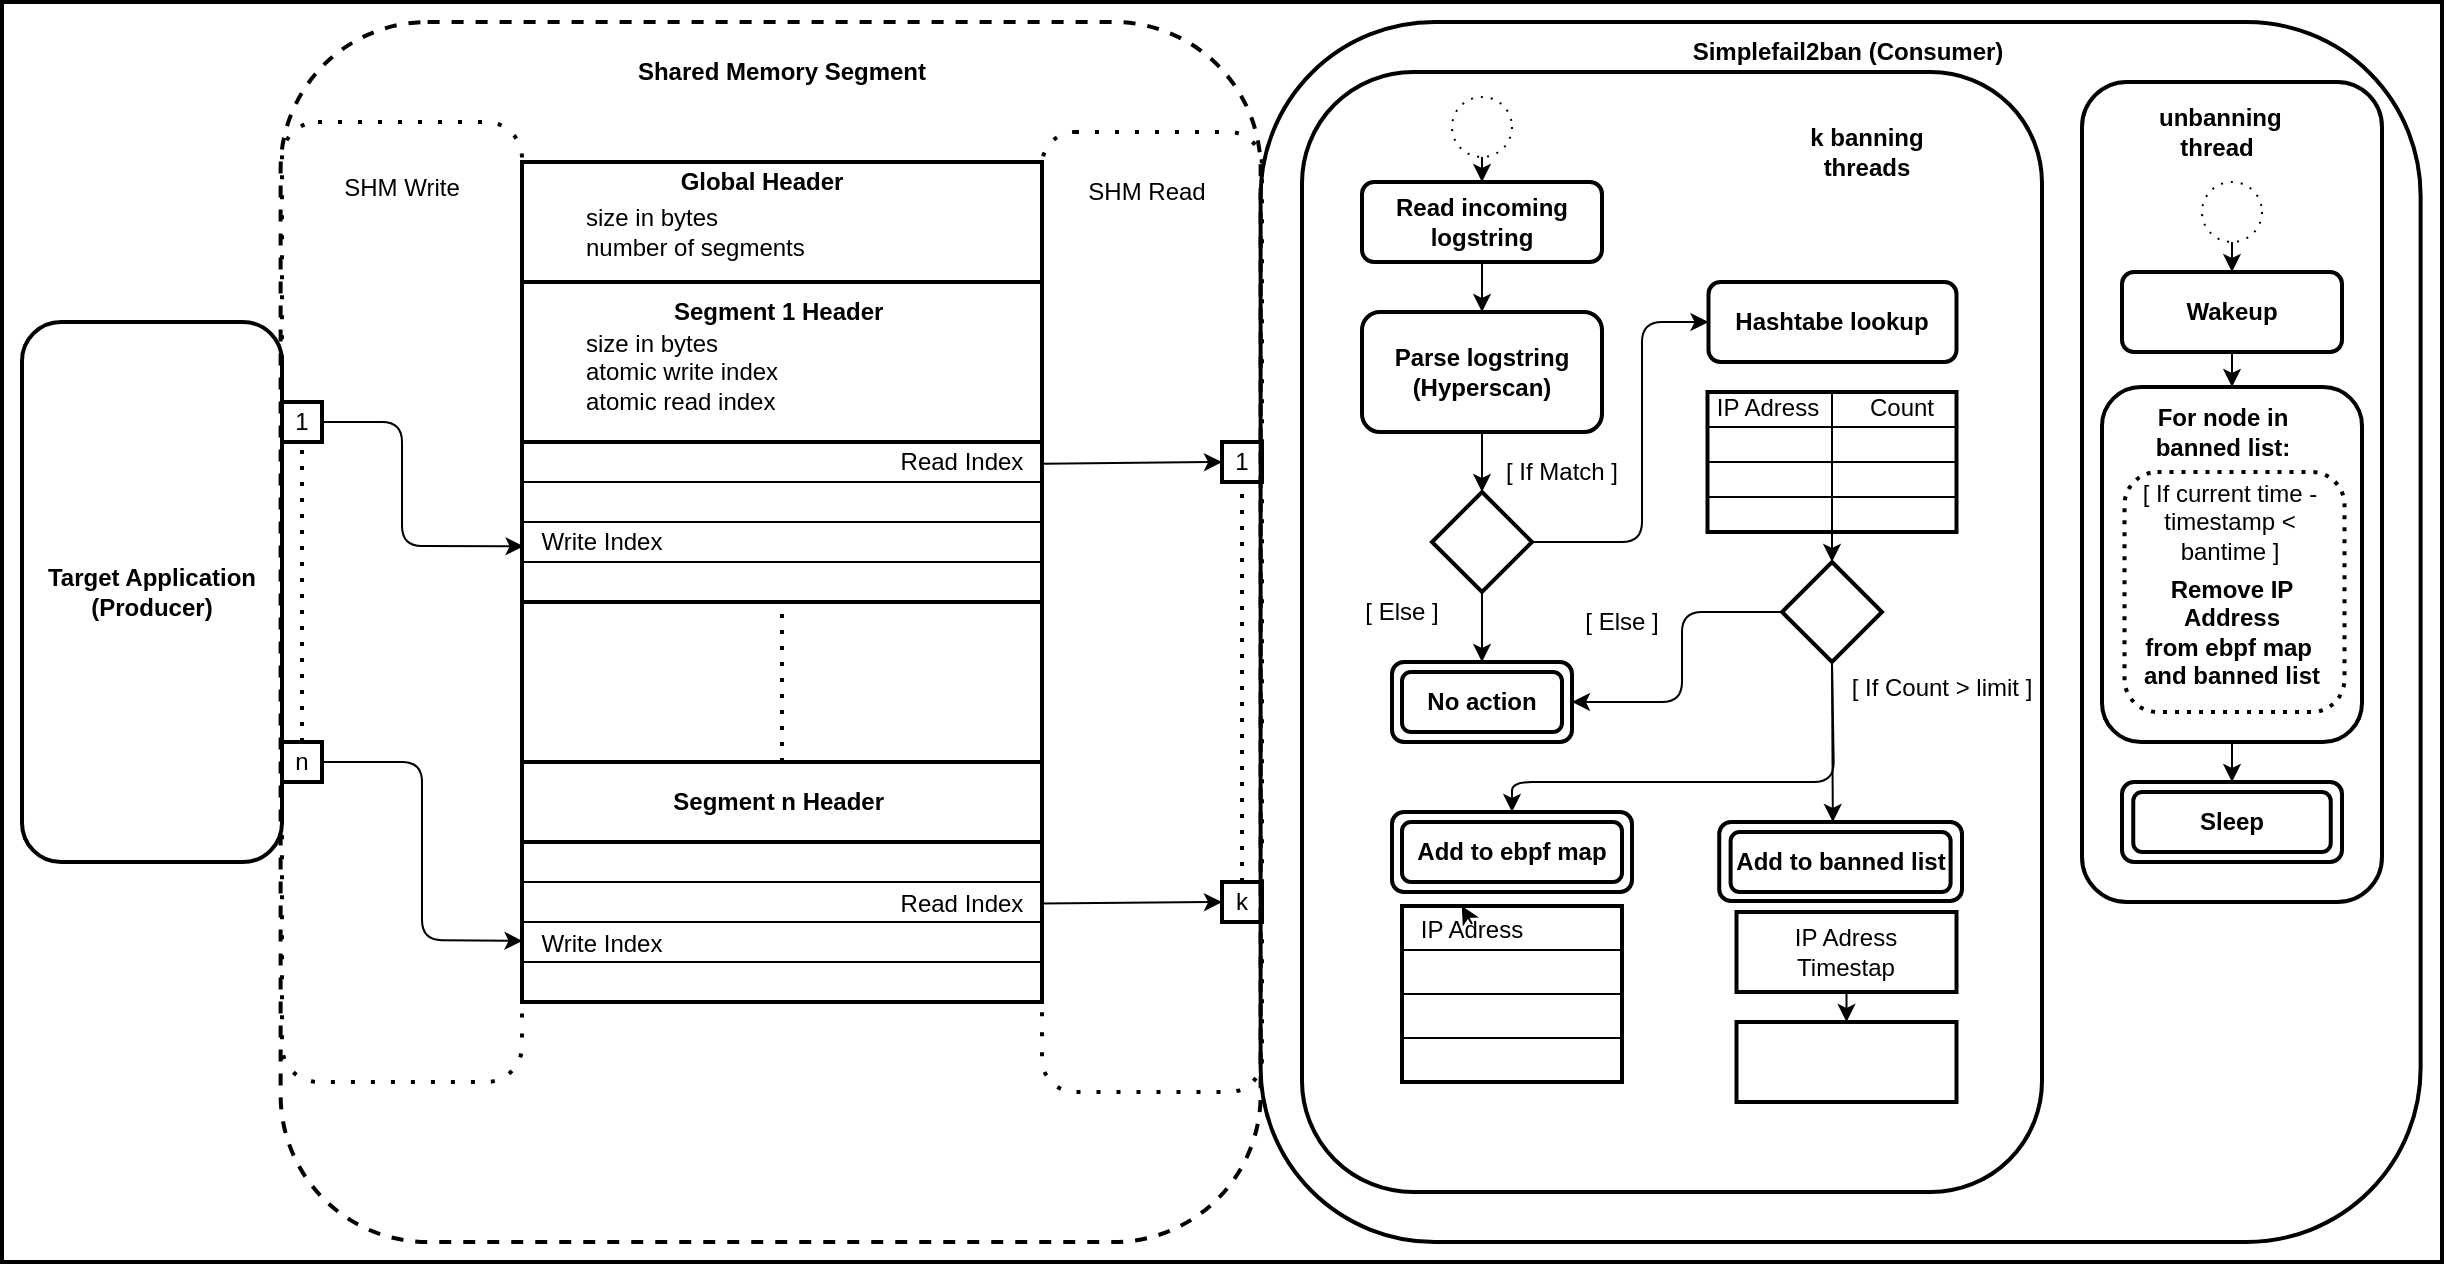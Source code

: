 <mxfile>
    <diagram id="gEE7T17AHYOr94RZqlb_" name="Page-1">
        <mxGraphModel dx="1631" dy="909" grid="1" gridSize="10" guides="1" tooltips="1" connect="1" arrows="1" fold="1" page="1" pageScale="1" pageWidth="827" pageHeight="1169" background="#ffffff" math="0" shadow="0">
            <root>
                <mxCell id="0"/>
                <mxCell id="1" parent="0"/>
                <mxCell id="69" value="" style="rounded=0;whiteSpace=wrap;html=1;labelBackgroundColor=none;strokeColor=#000000;strokeWidth=2;fontSize=12;fontColor=none;fillColor=#FFFFFF;" parent="1" vertex="1">
                    <mxGeometry x="130" y="90" width="1220" height="630" as="geometry"/>
                </mxCell>
                <mxCell id="4" value="&lt;font size=&quot;1&quot;&gt;&lt;b style=&quot;font-size: 12px;&quot;&gt;Target Application&lt;br&gt;(Producer)&lt;br&gt;&lt;/b&gt;&lt;/font&gt;" style="rounded=1;whiteSpace=wrap;html=1;strokeColor=#000000;strokeWidth=2;fontColor=#000000;fillColor=#FFFFFF;" parent="1" vertex="1">
                    <mxGeometry x="140" y="250" width="130" height="270" as="geometry"/>
                </mxCell>
                <mxCell id="148" style="edgeStyle=none;html=1;exitX=0;exitY=0.5;exitDx=0;exitDy=0;entryX=0.003;entryY=0.652;entryDx=0;entryDy=0;entryPerimeter=0;strokeColor=#000000;fontColor=#000000;" parent="1" source="18" target="106" edge="1">
                    <mxGeometry relative="1" as="geometry">
                        <Array as="points">
                            <mxPoint x="330" y="300"/>
                            <mxPoint x="330" y="362"/>
                        </Array>
                    </mxGeometry>
                </mxCell>
                <mxCell id="18" value="1" style="whiteSpace=wrap;html=1;aspect=fixed;strokeColor=#000000;strokeWidth=2;fontSize=12;fontColor=#000000;fillColor=#FFFFFF;direction=west;" parent="1" vertex="1">
                    <mxGeometry x="270" y="290" width="20" height="20" as="geometry"/>
                </mxCell>
                <mxCell id="22" value="n" style="whiteSpace=wrap;html=1;aspect=fixed;strokeColor=#000000;strokeWidth=2;fontSize=12;fontColor=#000000;fillColor=#FFFFFF;direction=west;" parent="1" vertex="1">
                    <mxGeometry x="270" y="460" width="20" height="20" as="geometry"/>
                </mxCell>
                <mxCell id="92" value="" style="rounded=0;whiteSpace=wrap;html=1;fillColor=#FFFFFF;strokeColor=#000000;strokeWidth=2;" parent="1" vertex="1">
                    <mxGeometry x="390" y="170" width="260" height="420" as="geometry"/>
                </mxCell>
                <mxCell id="93" value="&lt;font color=&quot;#000000&quot;&gt;&lt;b&gt;Shared Memory Segment&lt;/b&gt;&lt;/font&gt;" style="text;html=1;strokeColor=none;fillColor=none;align=center;verticalAlign=middle;whiteSpace=wrap;rounded=0;strokeWidth=2;" parent="1" vertex="1">
                    <mxGeometry x="440" y="110" width="160" height="30" as="geometry"/>
                </mxCell>
                <mxCell id="96" value="" style="rounded=0;whiteSpace=wrap;html=1;strokeColor=#000000;strokeWidth=2;fontColor=#000000;fillColor=#FFFFFF;align=left;" parent="1" vertex="1">
                    <mxGeometry x="390" y="170" width="260" height="60" as="geometry"/>
                </mxCell>
                <mxCell id="100" value="&lt;b&gt;Global Header&lt;/b&gt;" style="text;html=1;strokeColor=none;fillColor=none;align=center;verticalAlign=middle;whiteSpace=wrap;rounded=0;strokeWidth=2;fontColor=#000000;" parent="1" vertex="1">
                    <mxGeometry x="380" y="170" width="260" height="20" as="geometry"/>
                </mxCell>
                <mxCell id="101" value="&lt;div style=&quot;&quot;&gt;&lt;span style=&quot;background-color: initial;&quot;&gt;size in bytes&lt;/span&gt;&lt;/div&gt;&lt;span style=&quot;&quot;&gt;number of segments&amp;nbsp;&lt;/span&gt;" style="text;html=1;strokeColor=none;fillColor=none;align=left;verticalAlign=middle;whiteSpace=wrap;rounded=0;strokeWidth=2;fontColor=#000000;" parent="1" vertex="1">
                    <mxGeometry x="420" y="190" width="180" height="30" as="geometry"/>
                </mxCell>
                <mxCell id="102" value="" style="rounded=0;whiteSpace=wrap;html=1;strokeColor=#000000;strokeWidth=2;fontColor=#000000;fillColor=#FFFFFF;" parent="1" vertex="1">
                    <mxGeometry x="390" y="230" width="260" height="80" as="geometry"/>
                </mxCell>
                <mxCell id="103" value="&lt;b&gt;Segment 1 Header&amp;nbsp;&lt;/b&gt;" style="text;html=1;strokeColor=none;fillColor=none;align=center;verticalAlign=middle;whiteSpace=wrap;rounded=0;strokeWidth=2;fontColor=#000000;" parent="1" vertex="1">
                    <mxGeometry x="390" y="230" width="260" height="30" as="geometry"/>
                </mxCell>
                <mxCell id="104" value="&lt;div style=&quot;&quot;&gt;&lt;span style=&quot;background-color: initial;&quot;&gt;size in bytes&lt;/span&gt;&lt;/div&gt;&lt;span style=&quot;&quot;&gt;atomic write index&lt;br&gt;atomic read index&amp;nbsp;&lt;/span&gt;" style="text;html=1;strokeColor=none;fillColor=none;align=left;verticalAlign=middle;whiteSpace=wrap;rounded=0;strokeWidth=2;fontColor=#000000;" parent="1" vertex="1">
                    <mxGeometry x="420" y="260" width="120" height="30" as="geometry"/>
                </mxCell>
                <mxCell id="106" value="" style="rounded=0;whiteSpace=wrap;html=1;strokeColor=#000000;strokeWidth=2;fontColor=#000000;fillColor=#FFFFFF;" parent="1" vertex="1">
                    <mxGeometry x="390" y="310" width="260" height="80" as="geometry"/>
                </mxCell>
                <mxCell id="107" value="" style="endArrow=none;dashed=1;html=1;dashPattern=1 3;strokeWidth=2;strokeColor=#000000;fontColor=#000000;entryX=0.5;entryY=1;entryDx=0;entryDy=0;exitX=0.5;exitY=0;exitDx=0;exitDy=0;" parent="1" source="108" target="106" edge="1">
                    <mxGeometry width="50" height="50" relative="1" as="geometry">
                        <mxPoint x="510" y="480" as="sourcePoint"/>
                        <mxPoint x="560" y="430" as="targetPoint"/>
                    </mxGeometry>
                </mxCell>
                <mxCell id="141" style="edgeStyle=none;html=1;exitX=0.5;exitY=0;exitDx=0;exitDy=0;strokeColor=#000000;fontColor=#000000;" parent="1" source="108" edge="1">
                    <mxGeometry relative="1" as="geometry">
                        <mxPoint x="519.862" y="490" as="targetPoint"/>
                    </mxGeometry>
                </mxCell>
                <mxCell id="108" value="&lt;b&gt;Segment n Header&amp;nbsp;&lt;/b&gt;" style="rounded=0;whiteSpace=wrap;html=1;strokeColor=#000000;strokeWidth=2;fontColor=#000000;fillColor=#FFFFFF;" parent="1" vertex="1">
                    <mxGeometry x="390" y="470" width="260" height="40" as="geometry"/>
                </mxCell>
                <mxCell id="112" value="" style="rounded=0;whiteSpace=wrap;html=1;strokeColor=#000000;strokeWidth=2;fontColor=#000000;fillColor=#FFFFFF;" parent="1" vertex="1">
                    <mxGeometry x="390" y="510" width="260" height="80" as="geometry"/>
                </mxCell>
                <mxCell id="120" value="&lt;b&gt;Simplefail2ban (Consumer)&lt;/b&gt;" style="text;html=1;strokeColor=none;fillColor=none;align=center;verticalAlign=middle;whiteSpace=wrap;rounded=0;strokeWidth=2;fontColor=#000000;" parent="1" vertex="1">
                    <mxGeometry x="957.75" y="100" width="190" height="30" as="geometry"/>
                </mxCell>
                <mxCell id="122" value="" style="endArrow=none;dashed=1;html=1;dashPattern=1 3;strokeWidth=2;strokeColor=#000000;fontColor=#000000;entryX=0.5;entryY=0;entryDx=0;entryDy=0;exitX=0.5;exitY=1;exitDx=0;exitDy=0;" parent="1" source="22" target="18" edge="1">
                    <mxGeometry width="50" height="50" relative="1" as="geometry">
                        <mxPoint x="280" y="420" as="sourcePoint"/>
                        <mxPoint x="330" y="370" as="targetPoint"/>
                    </mxGeometry>
                </mxCell>
                <mxCell id="123" value="1" style="whiteSpace=wrap;html=1;aspect=fixed;strokeColor=#000000;strokeWidth=2;fontSize=12;fontColor=#000000;fillColor=#FFFFFF;direction=west;" parent="1" vertex="1">
                    <mxGeometry x="740" y="310" width="20" height="20" as="geometry"/>
                </mxCell>
                <mxCell id="125" value="k" style="whiteSpace=wrap;html=1;aspect=fixed;strokeColor=#000000;strokeWidth=2;fontSize=12;fontColor=#000000;fillColor=#FFFFFF;direction=west;" parent="1" vertex="1">
                    <mxGeometry x="740" y="530" width="20" height="20" as="geometry"/>
                </mxCell>
                <mxCell id="130" value="" style="endArrow=none;dashed=1;html=1;dashPattern=1 3;strokeWidth=2;strokeColor=#000000;fontColor=#000000;entryX=0.5;entryY=0;entryDx=0;entryDy=0;exitX=0.5;exitY=1;exitDx=0;exitDy=0;" parent="1" source="125" target="123" edge="1">
                    <mxGeometry width="50" height="50" relative="1" as="geometry">
                        <mxPoint x="790" y="430" as="sourcePoint"/>
                        <mxPoint x="840" y="380" as="targetPoint"/>
                    </mxGeometry>
                </mxCell>
                <mxCell id="138" value="" style="endArrow=none;html=1;strokeColor=#000000;fontColor=#000000;exitX=0;exitY=0.25;exitDx=0;exitDy=0;entryX=1;entryY=0.25;entryDx=0;entryDy=0;" parent="1" source="106" target="106" edge="1">
                    <mxGeometry width="50" height="50" relative="1" as="geometry">
                        <mxPoint x="460" y="380" as="sourcePoint"/>
                        <mxPoint x="510" y="330" as="targetPoint"/>
                    </mxGeometry>
                </mxCell>
                <mxCell id="139" value="" style="endArrow=none;html=1;strokeColor=#000000;fontColor=#000000;entryX=1;entryY=0.5;entryDx=0;entryDy=0;" parent="1" target="106" edge="1">
                    <mxGeometry width="50" height="50" relative="1" as="geometry">
                        <mxPoint x="390" y="350" as="sourcePoint"/>
                        <mxPoint x="500" y="350" as="targetPoint"/>
                    </mxGeometry>
                </mxCell>
                <mxCell id="140" value="" style="endArrow=none;html=1;strokeColor=#000000;fontColor=#000000;entryX=0;entryY=0.75;entryDx=0;entryDy=0;exitX=1;exitY=0.75;exitDx=0;exitDy=0;" parent="1" source="106" target="106" edge="1">
                    <mxGeometry width="50" height="50" relative="1" as="geometry">
                        <mxPoint x="430" y="420" as="sourcePoint"/>
                        <mxPoint x="480" y="370" as="targetPoint"/>
                    </mxGeometry>
                </mxCell>
                <mxCell id="143" value="" style="endArrow=none;html=1;strokeColor=#000000;fontColor=#000000;exitX=0;exitY=0.25;exitDx=0;exitDy=0;entryX=1;entryY=0.25;entryDx=0;entryDy=0;" parent="1" source="112" target="112" edge="1">
                    <mxGeometry width="50" height="50" relative="1" as="geometry">
                        <mxPoint x="450" y="600" as="sourcePoint"/>
                        <mxPoint x="500" y="550" as="targetPoint"/>
                    </mxGeometry>
                </mxCell>
                <mxCell id="144" value="" style="endArrow=none;html=1;strokeColor=#000000;fontColor=#000000;exitX=0;exitY=0.5;exitDx=0;exitDy=0;entryX=1;entryY=0.5;entryDx=0;entryDy=0;" parent="1" source="112" target="112" edge="1">
                    <mxGeometry width="50" height="50" relative="1" as="geometry">
                        <mxPoint x="400" y="540" as="sourcePoint"/>
                        <mxPoint x="660" y="540" as="targetPoint"/>
                    </mxGeometry>
                </mxCell>
                <mxCell id="145" value="" style="endArrow=none;html=1;strokeColor=#000000;fontColor=#000000;exitX=0;exitY=0.75;exitDx=0;exitDy=0;entryX=1;entryY=0.75;entryDx=0;entryDy=0;" parent="1" source="112" target="112" edge="1">
                    <mxGeometry width="50" height="50" relative="1" as="geometry">
                        <mxPoint x="400" y="560" as="sourcePoint"/>
                        <mxPoint x="660" y="560" as="targetPoint"/>
                    </mxGeometry>
                </mxCell>
                <mxCell id="149" value="" style="endArrow=classic;html=1;strokeColor=#000000;fontColor=#000000;exitX=0;exitY=0.5;exitDx=0;exitDy=0;entryX=0.001;entryY=0.618;entryDx=0;entryDy=0;entryPerimeter=0;" parent="1" source="22" target="112" edge="1">
                    <mxGeometry width="50" height="50" relative="1" as="geometry">
                        <mxPoint x="320" y="550" as="sourcePoint"/>
                        <mxPoint x="370" y="500" as="targetPoint"/>
                        <Array as="points">
                            <mxPoint x="340" y="470"/>
                            <mxPoint x="340" y="559"/>
                        </Array>
                    </mxGeometry>
                </mxCell>
                <mxCell id="151" value="" style="endArrow=classic;html=1;strokeColor=#000000;fontColor=#000000;exitX=1.001;exitY=0.136;exitDx=0;exitDy=0;exitPerimeter=0;entryX=1;entryY=0.5;entryDx=0;entryDy=0;" parent="1" source="106" target="123" edge="1">
                    <mxGeometry width="50" height="50" relative="1" as="geometry">
                        <mxPoint x="670" y="400" as="sourcePoint"/>
                        <mxPoint x="720" y="350" as="targetPoint"/>
                    </mxGeometry>
                </mxCell>
                <mxCell id="152" value="" style="endArrow=classic;html=1;strokeColor=#000000;fontColor=#000000;exitX=0.998;exitY=0.385;exitDx=0;exitDy=0;exitPerimeter=0;entryX=1;entryY=0.5;entryDx=0;entryDy=0;" parent="1" source="112" target="125" edge="1">
                    <mxGeometry width="50" height="50" relative="1" as="geometry">
                        <mxPoint x="670" y="580" as="sourcePoint"/>
                        <mxPoint x="720" y="530" as="targetPoint"/>
                    </mxGeometry>
                </mxCell>
                <mxCell id="153" value="&lt;b&gt;Read incoming logstring&lt;/b&gt;" style="rounded=1;whiteSpace=wrap;html=1;strokeColor=#000000;strokeWidth=2;fontColor=#000000;fillColor=#FFFFFF;" parent="1" vertex="1">
                    <mxGeometry x="810" y="180" width="120" height="40" as="geometry"/>
                </mxCell>
                <mxCell id="155" value="&lt;b&gt;Parse logstring&lt;br&gt;(Hyperscan)&lt;br&gt;&lt;/b&gt;" style="rounded=1;whiteSpace=wrap;html=1;strokeColor=#000000;strokeWidth=2;fontColor=#000000;fillColor=#FFFFFF;" parent="1" vertex="1">
                    <mxGeometry x="810" y="245" width="120" height="60" as="geometry"/>
                </mxCell>
                <mxCell id="156" value="" style="endArrow=classic;html=1;strokeColor=#000000;fontColor=#000000;entryX=0.5;entryY=0;entryDx=0;entryDy=0;exitX=0.5;exitY=1;exitDx=0;exitDy=0;" parent="1" source="153" target="155" edge="1">
                    <mxGeometry width="50" height="50" relative="1" as="geometry">
                        <mxPoint x="940" y="260" as="sourcePoint"/>
                        <mxPoint x="970" y="260" as="targetPoint"/>
                    </mxGeometry>
                </mxCell>
                <mxCell id="157" value="" style="rhombus;whiteSpace=wrap;html=1;strokeColor=#000000;strokeWidth=2;fontColor=#000000;fillColor=#FFFFFF;" parent="1" vertex="1">
                    <mxGeometry x="845" y="335" width="50" height="50" as="geometry"/>
                </mxCell>
                <mxCell id="158" value="" style="endArrow=classic;html=1;strokeColor=#000000;fontColor=#000000;exitX=0.5;exitY=1;exitDx=0;exitDy=0;entryX=0.5;entryY=0;entryDx=0;entryDy=0;" parent="1" source="155" target="157" edge="1">
                    <mxGeometry width="50" height="50" relative="1" as="geometry">
                        <mxPoint x="940" y="420" as="sourcePoint"/>
                        <mxPoint x="990" y="370" as="targetPoint"/>
                    </mxGeometry>
                </mxCell>
                <mxCell id="162" value="&lt;b&gt;No action&lt;/b&gt;" style="rounded=1;whiteSpace=wrap;html=1;strokeColor=#000000;strokeWidth=2;fontColor=#000000;fillColor=none;" parent="1" vertex="1">
                    <mxGeometry x="825" y="420" width="90" height="40" as="geometry"/>
                </mxCell>
                <mxCell id="163" value="" style="endArrow=classic;html=1;strokeColor=#000000;fontColor=#000000;exitX=0.5;exitY=1;exitDx=0;exitDy=0;entryX=0.5;entryY=0;entryDx=0;entryDy=0;" parent="1" source="157" target="162" edge="1">
                    <mxGeometry width="50" height="50" relative="1" as="geometry">
                        <mxPoint x="630" y="360" as="sourcePoint"/>
                        <mxPoint x="680" y="310" as="targetPoint"/>
                    </mxGeometry>
                </mxCell>
                <mxCell id="165" value="[ Else ]" style="text;html=1;strokeColor=none;fillColor=none;align=center;verticalAlign=middle;whiteSpace=wrap;rounded=0;strokeWidth=2;fontColor=#000000;" parent="1" vertex="1">
                    <mxGeometry x="800" y="380" width="60" height="30" as="geometry"/>
                </mxCell>
                <mxCell id="166" value="" style="endArrow=classic;html=1;strokeColor=#000000;fontColor=#000000;exitX=1;exitY=0.5;exitDx=0;exitDy=0;entryX=0;entryY=0.5;entryDx=0;entryDy=0;" parent="1" source="157" target="230" edge="1">
                    <mxGeometry width="50" height="50" relative="1" as="geometry">
                        <mxPoint x="1010" y="460" as="sourcePoint"/>
                        <mxPoint x="1060" y="410" as="targetPoint"/>
                        <Array as="points">
                            <mxPoint x="950" y="360"/>
                            <mxPoint x="950" y="250"/>
                        </Array>
                    </mxGeometry>
                </mxCell>
                <mxCell id="168" value="" style="rounded=0;whiteSpace=wrap;html=1;strokeColor=#000000;strokeWidth=2;fontColor=#000000;fillColor=none;" parent="1" vertex="1">
                    <mxGeometry x="982.75" y="285" width="124.5" height="70" as="geometry"/>
                </mxCell>
                <mxCell id="171" value="" style="endArrow=none;html=1;strokeColor=#000000;fontColor=#000000;exitX=0;exitY=0.25;exitDx=0;exitDy=0;entryX=1;entryY=0.25;entryDx=0;entryDy=0;" parent="1" source="168" target="168" edge="1">
                    <mxGeometry width="50" height="50" relative="1" as="geometry">
                        <mxPoint x="1130" y="260" as="sourcePoint"/>
                        <mxPoint x="1180" y="210" as="targetPoint"/>
                    </mxGeometry>
                </mxCell>
                <mxCell id="172" value="" style="endArrow=none;html=1;strokeColor=#000000;fontColor=#000000;exitX=0;exitY=0.5;exitDx=0;exitDy=0;entryX=1;entryY=0.5;entryDx=0;entryDy=0;" parent="1" source="168" target="168" edge="1">
                    <mxGeometry width="50" height="50" relative="1" as="geometry">
                        <mxPoint x="1090" y="245" as="sourcePoint"/>
                        <mxPoint x="1240" y="245" as="targetPoint"/>
                    </mxGeometry>
                </mxCell>
                <mxCell id="173" value="" style="endArrow=none;html=1;strokeColor=#000000;fontColor=#000000;entryX=1;entryY=0.75;entryDx=0;entryDy=0;exitX=0;exitY=0.75;exitDx=0;exitDy=0;" parent="1" source="168" target="168" edge="1">
                    <mxGeometry width="50" height="50" relative="1" as="geometry">
                        <mxPoint x="1080" y="270" as="sourcePoint"/>
                        <mxPoint x="1130" y="220" as="targetPoint"/>
                    </mxGeometry>
                </mxCell>
                <mxCell id="175" value="IP Adress" style="text;html=1;strokeColor=none;fillColor=none;align=center;verticalAlign=middle;whiteSpace=wrap;rounded=0;strokeWidth=2;fontColor=#000000;" parent="1" vertex="1">
                    <mxGeometry x="983.25" y="290" width="60" height="5" as="geometry"/>
                </mxCell>
                <mxCell id="176" value="Count" style="text;html=1;strokeColor=none;fillColor=none;align=center;verticalAlign=middle;whiteSpace=wrap;rounded=0;strokeWidth=2;fontColor=#000000;" parent="1" vertex="1">
                    <mxGeometry x="1050" y="290" width="60" height="5" as="geometry"/>
                </mxCell>
                <mxCell id="178" value="[ If Match ]" style="text;html=1;strokeColor=none;fillColor=none;align=center;verticalAlign=middle;whiteSpace=wrap;rounded=0;strokeWidth=2;fontColor=#000000;" parent="1" vertex="1">
                    <mxGeometry x="880" y="310" width="60" height="30" as="geometry"/>
                </mxCell>
                <mxCell id="179" value="" style="endArrow=classic;html=1;strokeColor=#000000;fontColor=#000000;entryX=0.5;entryY=0;entryDx=0;entryDy=0;exitX=0.5;exitY=1;exitDx=0;exitDy=0;" parent="1" target="180" edge="1" source="168">
                    <mxGeometry width="50" height="50" relative="1" as="geometry">
                        <mxPoint x="1120" y="260" as="sourcePoint"/>
                        <mxPoint x="1200" y="310" as="targetPoint"/>
                    </mxGeometry>
                </mxCell>
                <mxCell id="180" value="" style="rhombus;whiteSpace=wrap;html=1;strokeColor=#000000;strokeWidth=2;fontColor=#000000;fillColor=#FFFFFF;" parent="1" vertex="1">
                    <mxGeometry x="1020" y="370" width="50" height="50" as="geometry"/>
                </mxCell>
                <mxCell id="182" value="[ If Count &amp;gt; limit ]" style="text;html=1;strokeColor=none;fillColor=none;align=center;verticalAlign=middle;whiteSpace=wrap;rounded=0;strokeWidth=2;fontColor=#000000;" parent="1" vertex="1">
                    <mxGeometry x="1050" y="420" width="100" height="25" as="geometry"/>
                </mxCell>
                <mxCell id="184" value="" style="endArrow=classic;html=1;strokeColor=#000000;fontColor=#000000;exitX=0;exitY=0.5;exitDx=0;exitDy=0;entryX=1;entryY=0.5;entryDx=0;entryDy=0;" parent="1" source="180" target="162" edge="1">
                    <mxGeometry width="50" height="50" relative="1" as="geometry">
                        <mxPoint x="1090" y="520" as="sourcePoint"/>
                        <mxPoint x="1140" y="470" as="targetPoint"/>
                        <Array as="points">
                            <mxPoint x="970" y="395"/>
                            <mxPoint x="970" y="440"/>
                        </Array>
                    </mxGeometry>
                </mxCell>
                <mxCell id="185" value="[ Else ]" style="text;html=1;strokeColor=none;fillColor=none;align=center;verticalAlign=middle;whiteSpace=wrap;rounded=0;strokeWidth=2;fontColor=#000000;" parent="1" vertex="1">
                    <mxGeometry x="890" y="385" width="100" height="30" as="geometry"/>
                </mxCell>
                <mxCell id="186" value="" style="rounded=0;whiteSpace=wrap;html=1;strokeColor=#000000;strokeWidth=2;fontColor=#000000;fillColor=none;" parent="1" vertex="1">
                    <mxGeometry x="830" y="542" width="110" height="88" as="geometry"/>
                </mxCell>
                <mxCell id="189" value="" style="endArrow=none;html=1;strokeColor=#000000;fontColor=#000000;exitX=0;exitY=0.25;exitDx=0;exitDy=0;entryX=1;entryY=0.25;entryDx=0;entryDy=0;" parent="1" source="186" target="186" edge="1">
                    <mxGeometry width="50" height="50" relative="1" as="geometry">
                        <mxPoint x="1110" y="660" as="sourcePoint"/>
                        <mxPoint x="1200" y="580" as="targetPoint"/>
                    </mxGeometry>
                </mxCell>
                <mxCell id="213" style="edgeStyle=none;html=1;exitX=0.5;exitY=0;exitDx=0;exitDy=0;fontColor=#000000;" edge="1" parent="1" source="193" target="186">
                    <mxGeometry relative="1" as="geometry"/>
                </mxCell>
                <mxCell id="193" value="IP Adress" style="text;html=1;strokeColor=none;fillColor=none;align=center;verticalAlign=middle;whiteSpace=wrap;rounded=0;strokeWidth=2;fontColor=#000000;" parent="1" vertex="1">
                    <mxGeometry x="835" y="551" width="60" height="5" as="geometry"/>
                </mxCell>
                <mxCell id="195" value="IP Adress&lt;br&gt;Timestap" style="rounded=0;whiteSpace=wrap;html=1;strokeColor=#000000;strokeWidth=2;fontColor=#000000;fillColor=none;" parent="1" vertex="1">
                    <mxGeometry x="997.25" y="545" width="110" height="40" as="geometry"/>
                </mxCell>
                <mxCell id="196" value="" style="rounded=0;whiteSpace=wrap;html=1;strokeColor=#000000;strokeWidth=2;fontColor=#000000;fillColor=none;" parent="1" vertex="1">
                    <mxGeometry x="997.25" y="600" width="110" height="40" as="geometry"/>
                </mxCell>
                <mxCell id="197" value="" style="endArrow=classic;html=1;strokeColor=#000000;fontColor=#000000;exitX=0.5;exitY=1;exitDx=0;exitDy=0;entryX=0.5;entryY=0;entryDx=0;entryDy=0;" parent="1" source="195" target="196" edge="1">
                    <mxGeometry width="50" height="50" relative="1" as="geometry">
                        <mxPoint x="1190" y="530" as="sourcePoint"/>
                        <mxPoint x="1240" y="480" as="targetPoint"/>
                    </mxGeometry>
                </mxCell>
                <mxCell id="205" value="" style="rounded=1;whiteSpace=wrap;html=1;strokeColor=#000000;strokeWidth=2;fontColor=#000000;fillColor=none;dashed=1;" parent="1" vertex="1">
                    <mxGeometry x="269.31" y="100" width="490" height="610" as="geometry"/>
                </mxCell>
                <mxCell id="207" value="&lt;span style=&quot;color: rgb(0, 0, 0);&quot;&gt;Write Index&lt;/span&gt;" style="text;html=1;strokeColor=none;fillColor=none;align=center;verticalAlign=middle;whiteSpace=wrap;rounded=0;dashed=1;dashPattern=1 2;" vertex="1" parent="1">
                    <mxGeometry x="390" y="551" width="80" height="20" as="geometry"/>
                </mxCell>
                <mxCell id="208" value="&lt;span style=&quot;color: rgb(0, 0, 0);&quot;&gt;Read Index&lt;/span&gt;" style="text;html=1;strokeColor=none;fillColor=none;align=center;verticalAlign=middle;whiteSpace=wrap;rounded=0;dashed=1;dashPattern=1 2;" vertex="1" parent="1">
                    <mxGeometry x="570" y="531" width="80" height="20" as="geometry"/>
                </mxCell>
                <mxCell id="209" value="&lt;span style=&quot;color: rgb(0, 0, 0);&quot;&gt;Write Index&lt;/span&gt;" style="text;html=1;strokeColor=none;fillColor=none;align=center;verticalAlign=middle;whiteSpace=wrap;rounded=0;dashed=1;dashPattern=1 2;" vertex="1" parent="1">
                    <mxGeometry x="390" y="350" width="80" height="20" as="geometry"/>
                </mxCell>
                <mxCell id="210" value="&lt;span style=&quot;color: rgb(0, 0, 0);&quot;&gt;Read Index&lt;/span&gt;" style="text;html=1;strokeColor=none;fillColor=none;align=center;verticalAlign=middle;whiteSpace=wrap;rounded=0;dashed=1;dashPattern=1 2;" vertex="1" parent="1">
                    <mxGeometry x="570" y="310" width="80" height="20" as="geometry"/>
                </mxCell>
                <mxCell id="215" value="" style="endArrow=classic;html=1;strokeColor=#000000;fontColor=#000000;exitX=0.5;exitY=1;exitDx=0;exitDy=0;" edge="1" parent="1" source="180">
                    <mxGeometry width="50" height="50" relative="1" as="geometry">
                        <mxPoint x="1062.75" y="580" as="sourcePoint"/>
                        <mxPoint x="1045.421" y="500" as="targetPoint"/>
                    </mxGeometry>
                </mxCell>
                <mxCell id="216" value="" style="endArrow=classic;html=1;strokeColor=#000000;fontColor=#000000;entryX=0.5;entryY=0;entryDx=0;entryDy=0;exitX=0.5;exitY=1;exitDx=0;exitDy=0;" edge="1" parent="1" source="180" target="235">
                    <mxGeometry width="50" height="50" relative="1" as="geometry">
                        <mxPoint x="1050" y="480" as="sourcePoint"/>
                        <mxPoint x="875.5" y="510" as="targetPoint"/>
                        <Array as="points">
                            <mxPoint x="1046" y="480"/>
                            <mxPoint x="885" y="480"/>
                        </Array>
                    </mxGeometry>
                </mxCell>
                <mxCell id="217" value="" style="rounded=1;whiteSpace=wrap;html=1;strokeColor=#000000;strokeWidth=2;fontColor=#000000;fillColor=none;" vertex="1" parent="1">
                    <mxGeometry x="759.31" y="100" width="580" height="610" as="geometry"/>
                </mxCell>
                <mxCell id="218" value="" style="rounded=1;whiteSpace=wrap;html=1;strokeColor=#000000;strokeWidth=2;fontColor=#000000;fillColor=none;dashed=1;dashPattern=1 4;" vertex="1" parent="1">
                    <mxGeometry x="270" y="150" width="120" height="480" as="geometry"/>
                </mxCell>
                <mxCell id="219" value="" style="rounded=1;whiteSpace=wrap;html=1;strokeColor=#000000;strokeWidth=2;fontColor=#000000;fillColor=none;dashed=1;dashPattern=1 4;" vertex="1" parent="1">
                    <mxGeometry x="650" y="155" width="110" height="480" as="geometry"/>
                </mxCell>
                <mxCell id="220" value="SHM Write" style="text;html=1;strokeColor=none;fillColor=none;align=center;verticalAlign=middle;whiteSpace=wrap;rounded=0;dashed=1;dashPattern=1 4;fontColor=#000000;" vertex="1" parent="1">
                    <mxGeometry x="300" y="167.5" width="60" height="30" as="geometry"/>
                </mxCell>
                <mxCell id="221" value="SHM Read" style="text;html=1;strokeColor=none;fillColor=none;align=center;verticalAlign=middle;whiteSpace=wrap;rounded=0;dashed=1;dashPattern=1 4;fontColor=#000000;" vertex="1" parent="1">
                    <mxGeometry x="670" y="170" width="65" height="30" as="geometry"/>
                </mxCell>
                <mxCell id="222" value="" style="rounded=1;whiteSpace=wrap;html=1;strokeColor=#000000;strokeWidth=2;fontColor=#000000;fillColor=none;" vertex="1" parent="1">
                    <mxGeometry x="1170" y="130" width="150" height="410" as="geometry"/>
                </mxCell>
                <mxCell id="225" value="" style="rounded=1;whiteSpace=wrap;html=1;strokeColor=#000000;strokeWidth=2;fontColor=#000000;fillColor=none;" vertex="1" parent="1">
                    <mxGeometry x="780" y="125" width="370" height="560" as="geometry"/>
                </mxCell>
                <mxCell id="226" value="" style="points=[[0.145,0.145,0],[0.5,0,0],[0.855,0.145,0],[1,0.5,0],[0.855,0.855,0],[0.5,1,0],[0.145,0.855,0],[0,0.5,0]];shape=mxgraph.bpmn.event;html=1;verticalLabelPosition=bottom;labelBackgroundColor=#ffffff;verticalAlign=top;align=center;perimeter=ellipsePerimeter;outlineConnect=0;aspect=fixed;outline=standard;symbol=general;dashed=1;dashPattern=1 4;fontColor=#000000;fillColor=default;" vertex="1" parent="1">
                    <mxGeometry x="855" y="137.5" width="30" height="30" as="geometry"/>
                </mxCell>
                <mxCell id="228" value="" style="endArrow=classic;html=1;fontColor=#000000;strokeColor=#000000;exitX=0.5;exitY=1;exitDx=0;exitDy=0;exitPerimeter=0;entryX=0.5;entryY=0;entryDx=0;entryDy=0;" edge="1" parent="1" source="226" target="153">
                    <mxGeometry width="50" height="50" relative="1" as="geometry">
                        <mxPoint x="970" y="240" as="sourcePoint"/>
                        <mxPoint x="1020" y="190" as="targetPoint"/>
                    </mxGeometry>
                </mxCell>
                <mxCell id="230" value="&lt;b&gt;Hashtabe lookup&lt;/b&gt;" style="rounded=1;whiteSpace=wrap;html=1;fontColor=#000000;fillColor=none;strokeColor=#000000;strokeWidth=2;" vertex="1" parent="1">
                    <mxGeometry x="983.25" y="230" width="124" height="40" as="geometry"/>
                </mxCell>
                <mxCell id="233" value="" style="endArrow=none;html=1;strokeColor=#000000;fontColor=#000000;entryX=0.5;entryY=0;entryDx=0;entryDy=0;exitX=0.5;exitY=1;exitDx=0;exitDy=0;" edge="1" parent="1" source="168" target="168">
                    <mxGeometry width="50" height="50" relative="1" as="geometry">
                        <mxPoint x="1040" y="360" as="sourcePoint"/>
                        <mxPoint x="1090" y="310" as="targetPoint"/>
                    </mxGeometry>
                </mxCell>
                <mxCell id="235" value="&lt;b&gt;Add to ebpf map&lt;/b&gt;" style="rounded=1;whiteSpace=wrap;html=1;strokeColor=#000000;strokeWidth=2;fontColor=#000000;fillColor=none;shadow=0;glass=0;" vertex="1" parent="1">
                    <mxGeometry x="825" y="495" width="120" height="40" as="geometry"/>
                </mxCell>
                <mxCell id="236" value="&lt;b&gt;Add to banned list&lt;/b&gt;" style="rounded=1;whiteSpace=wrap;html=1;strokeColor=#000000;strokeWidth=2;fontColor=#000000;fillColor=none;" vertex="1" parent="1">
                    <mxGeometry x="988.62" y="500" width="121.38" height="39.5" as="geometry"/>
                </mxCell>
                <mxCell id="238" value="&lt;b&gt;k banning threads&lt;/b&gt;" style="text;html=1;strokeColor=none;fillColor=none;align=center;verticalAlign=middle;whiteSpace=wrap;rounded=0;strokeWidth=2;fontColor=#000000;" vertex="1" parent="1">
                    <mxGeometry x="1015" y="150" width="95" height="30" as="geometry"/>
                </mxCell>
                <mxCell id="239" value="" style="endArrow=none;html=1;strokeColor=#000000;fontColor=#000000;exitX=0;exitY=0.5;exitDx=0;exitDy=0;entryX=1;entryY=0.5;entryDx=0;entryDy=0;" edge="1" parent="1" source="186" target="186">
                    <mxGeometry width="50" height="50" relative="1" as="geometry">
                        <mxPoint x="840" y="574" as="sourcePoint"/>
                        <mxPoint x="950" y="574" as="targetPoint"/>
                    </mxGeometry>
                </mxCell>
                <mxCell id="240" value="" style="endArrow=none;html=1;strokeColor=#000000;fontColor=#000000;exitX=0;exitY=0.75;exitDx=0;exitDy=0;entryX=1;entryY=0.75;entryDx=0;entryDy=0;" edge="1" parent="1" source="186" target="186">
                    <mxGeometry width="50" height="50" relative="1" as="geometry">
                        <mxPoint x="840" y="596" as="sourcePoint"/>
                        <mxPoint x="950" y="596" as="targetPoint"/>
                    </mxGeometry>
                </mxCell>
                <mxCell id="241" value="&lt;b&gt;&amp;nbsp;unbanning thread&lt;/b&gt;" style="text;html=1;strokeColor=none;fillColor=none;align=center;verticalAlign=middle;whiteSpace=wrap;rounded=0;strokeWidth=2;fontColor=#000000;" vertex="1" parent="1">
                    <mxGeometry x="1190" y="140" width="95" height="30" as="geometry"/>
                </mxCell>
                <mxCell id="242" value="" style="points=[[0.145,0.145,0],[0.5,0,0],[0.855,0.145,0],[1,0.5,0],[0.855,0.855,0],[0.5,1,0],[0.145,0.855,0],[0,0.5,0]];shape=mxgraph.bpmn.event;html=1;verticalLabelPosition=bottom;labelBackgroundColor=#ffffff;verticalAlign=top;align=center;perimeter=ellipsePerimeter;outlineConnect=0;aspect=fixed;outline=standard;symbol=general;dashed=1;dashPattern=1 4;fontColor=#000000;fillColor=default;" vertex="1" parent="1">
                    <mxGeometry x="1230" y="180" width="30" height="30" as="geometry"/>
                </mxCell>
                <mxCell id="243" value="&lt;b&gt;Wakeup&lt;/b&gt;" style="rounded=1;whiteSpace=wrap;html=1;strokeColor=#000000;strokeWidth=2;fontColor=#000000;fillColor=#FFFFFF;" vertex="1" parent="1">
                    <mxGeometry x="1190" y="225" width="110" height="40" as="geometry"/>
                </mxCell>
                <mxCell id="244" value="&lt;b&gt;&lt;br&gt;&lt;/b&gt;" style="rounded=1;whiteSpace=wrap;html=1;strokeColor=#000000;strokeWidth=2;fontColor=#000000;fillColor=#FFFFFF;" vertex="1" parent="1">
                    <mxGeometry x="1180" y="282.5" width="130" height="177.5" as="geometry"/>
                </mxCell>
                <mxCell id="247" value="&lt;b&gt;For node in banned list:&lt;/b&gt;" style="text;html=1;strokeColor=none;fillColor=none;align=center;verticalAlign=middle;whiteSpace=wrap;rounded=0;strokeWidth=2;fontColor=#000000;" vertex="1" parent="1">
                    <mxGeometry x="1199" y="290" width="82.5" height="30" as="geometry"/>
                </mxCell>
                <mxCell id="248" value="" style="endArrow=classic;html=1;fontColor=#000000;strokeColor=#000000;exitX=0.5;exitY=1;exitDx=0;exitDy=0;exitPerimeter=0;entryX=0.5;entryY=0;entryDx=0;entryDy=0;" edge="1" parent="1" source="242" target="243">
                    <mxGeometry width="50" height="50" relative="1" as="geometry">
                        <mxPoint x="880" y="177.5" as="sourcePoint"/>
                        <mxPoint x="880" y="190" as="targetPoint"/>
                    </mxGeometry>
                </mxCell>
                <mxCell id="249" value="" style="endArrow=classic;html=1;fontColor=#000000;strokeColor=#000000;exitX=0.5;exitY=1;exitDx=0;exitDy=0;entryX=0.5;entryY=0;entryDx=0;entryDy=0;" edge="1" parent="1" source="243" target="244">
                    <mxGeometry width="50" height="50" relative="1" as="geometry">
                        <mxPoint x="1255" y="220" as="sourcePoint"/>
                        <mxPoint x="1255" y="235" as="targetPoint"/>
                    </mxGeometry>
                </mxCell>
                <mxCell id="250" value="[ If current time -&lt;br&gt;timestamp &amp;lt; bantime ]" style="text;html=1;strokeColor=none;fillColor=none;align=center;verticalAlign=middle;whiteSpace=wrap;rounded=0;strokeWidth=2;fontColor=#000000;" vertex="1" parent="1">
                    <mxGeometry x="1188.75" y="337.5" width="110" height="25" as="geometry"/>
                </mxCell>
                <mxCell id="253" value="&lt;b&gt;Remove IP Address&lt;br&gt;from ebpf map&amp;nbsp;&lt;br&gt;and banned list&lt;/b&gt;" style="text;html=1;strokeColor=none;fillColor=none;align=center;verticalAlign=middle;whiteSpace=wrap;rounded=0;strokeWidth=2;fontColor=#000000;" vertex="1" parent="1">
                    <mxGeometry x="1191.25" y="390" width="107.5" height="30" as="geometry"/>
                </mxCell>
                <mxCell id="254" value="" style="rounded=1;whiteSpace=wrap;html=1;strokeColor=#000000;strokeWidth=2;fontColor=#000000;fillColor=none;dashed=1;dashPattern=1 2;" vertex="1" parent="1">
                    <mxGeometry x="1191.25" y="325" width="110" height="120" as="geometry"/>
                </mxCell>
                <mxCell id="255" value="&lt;b&gt;Sleep&lt;/b&gt;" style="rounded=1;whiteSpace=wrap;html=1;strokeColor=#000000;strokeWidth=2;fontColor=#000000;fillColor=#FFFFFF;" vertex="1" parent="1">
                    <mxGeometry x="1190" y="480" width="110" height="40" as="geometry"/>
                </mxCell>
                <mxCell id="256" value="" style="endArrow=classic;html=1;fontColor=#000000;strokeColor=#000000;exitX=0.5;exitY=1;exitDx=0;exitDy=0;entryX=0.5;entryY=0;entryDx=0;entryDy=0;" edge="1" parent="1" source="244" target="255">
                    <mxGeometry width="50" height="50" relative="1" as="geometry">
                        <mxPoint x="1255" y="275" as="sourcePoint"/>
                        <mxPoint x="1255" y="292.5" as="targetPoint"/>
                    </mxGeometry>
                </mxCell>
                <mxCell id="257" value="" style="rounded=1;whiteSpace=wrap;html=1;shadow=0;glass=0;sketch=0;strokeColor=#000000;strokeWidth=2;fontColor=#000000;fillColor=none;" vertex="1" parent="1">
                    <mxGeometry x="830" y="500" width="110" height="30" as="geometry"/>
                </mxCell>
                <mxCell id="260" value="" style="rounded=1;whiteSpace=wrap;html=1;shadow=0;glass=0;sketch=0;strokeColor=#000000;strokeWidth=2;fontColor=#000000;fillColor=none;" vertex="1" parent="1">
                    <mxGeometry x="994.31" y="505" width="110" height="30" as="geometry"/>
                </mxCell>
                <mxCell id="262" value="" style="rounded=1;whiteSpace=wrap;html=1;shadow=0;glass=0;sketch=0;strokeColor=#000000;strokeWidth=2;fontColor=#000000;fillColor=none;" vertex="1" parent="1">
                    <mxGeometry x="1195.63" y="485" width="98.75" height="30" as="geometry"/>
                </mxCell>
                <mxCell id="263" value="" style="rounded=1;whiteSpace=wrap;html=1;shadow=0;glass=0;sketch=0;strokeColor=#000000;strokeWidth=2;fontColor=#000000;fillColor=none;" vertex="1" parent="1">
                    <mxGeometry x="830" y="425" width="80" height="30" as="geometry"/>
                </mxCell>
            </root>
        </mxGraphModel>
    </diagram>
</mxfile>